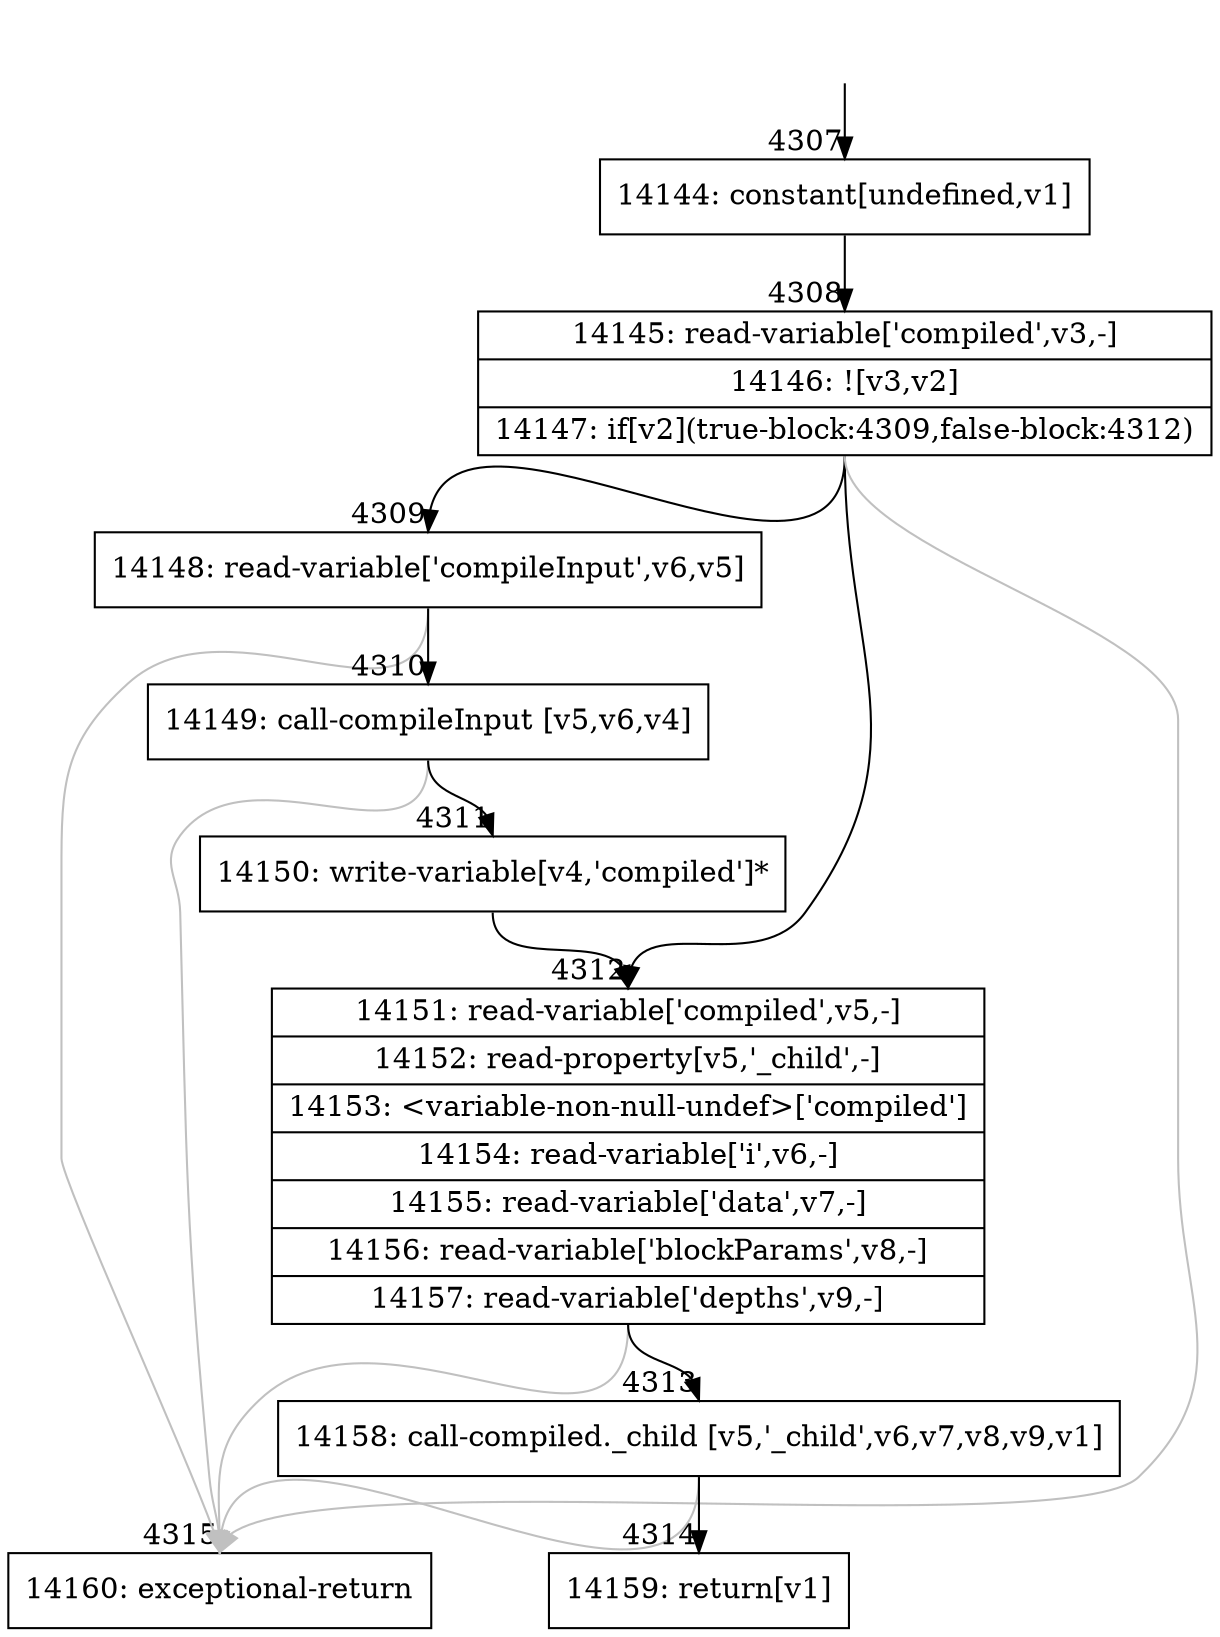 digraph {
rankdir="TD"
BB_entry180[shape=none,label=""];
BB_entry180 -> BB4307 [tailport=s, headport=n, headlabel="    4307"]
BB4307 [shape=record label="{14144: constant[undefined,v1]}" ] 
BB4307 -> BB4308 [tailport=s, headport=n, headlabel="      4308"]
BB4308 [shape=record label="{14145: read-variable['compiled',v3,-]|14146: ![v3,v2]|14147: if[v2](true-block:4309,false-block:4312)}" ] 
BB4308 -> BB4309 [tailport=s, headport=n, headlabel="      4309"]
BB4308 -> BB4312 [tailport=s, headport=n, headlabel="      4312"]
BB4308 -> BB4315 [tailport=s, headport=n, color=gray, headlabel="      4315"]
BB4309 [shape=record label="{14148: read-variable['compileInput',v6,v5]}" ] 
BB4309 -> BB4310 [tailport=s, headport=n, headlabel="      4310"]
BB4309 -> BB4315 [tailport=s, headport=n, color=gray]
BB4310 [shape=record label="{14149: call-compileInput [v5,v6,v4]}" ] 
BB4310 -> BB4311 [tailport=s, headport=n, headlabel="      4311"]
BB4310 -> BB4315 [tailport=s, headport=n, color=gray]
BB4311 [shape=record label="{14150: write-variable[v4,'compiled']*}" ] 
BB4311 -> BB4312 [tailport=s, headport=n]
BB4312 [shape=record label="{14151: read-variable['compiled',v5,-]|14152: read-property[v5,'_child',-]|14153: \<variable-non-null-undef\>['compiled']|14154: read-variable['i',v6,-]|14155: read-variable['data',v7,-]|14156: read-variable['blockParams',v8,-]|14157: read-variable['depths',v9,-]}" ] 
BB4312 -> BB4313 [tailport=s, headport=n, headlabel="      4313"]
BB4312 -> BB4315 [tailport=s, headport=n, color=gray]
BB4313 [shape=record label="{14158: call-compiled._child [v5,'_child',v6,v7,v8,v9,v1]}" ] 
BB4313 -> BB4314 [tailport=s, headport=n, headlabel="      4314"]
BB4313 -> BB4315 [tailport=s, headport=n, color=gray]
BB4314 [shape=record label="{14159: return[v1]}" ] 
BB4315 [shape=record label="{14160: exceptional-return}" ] 
//#$~ 2419
}
